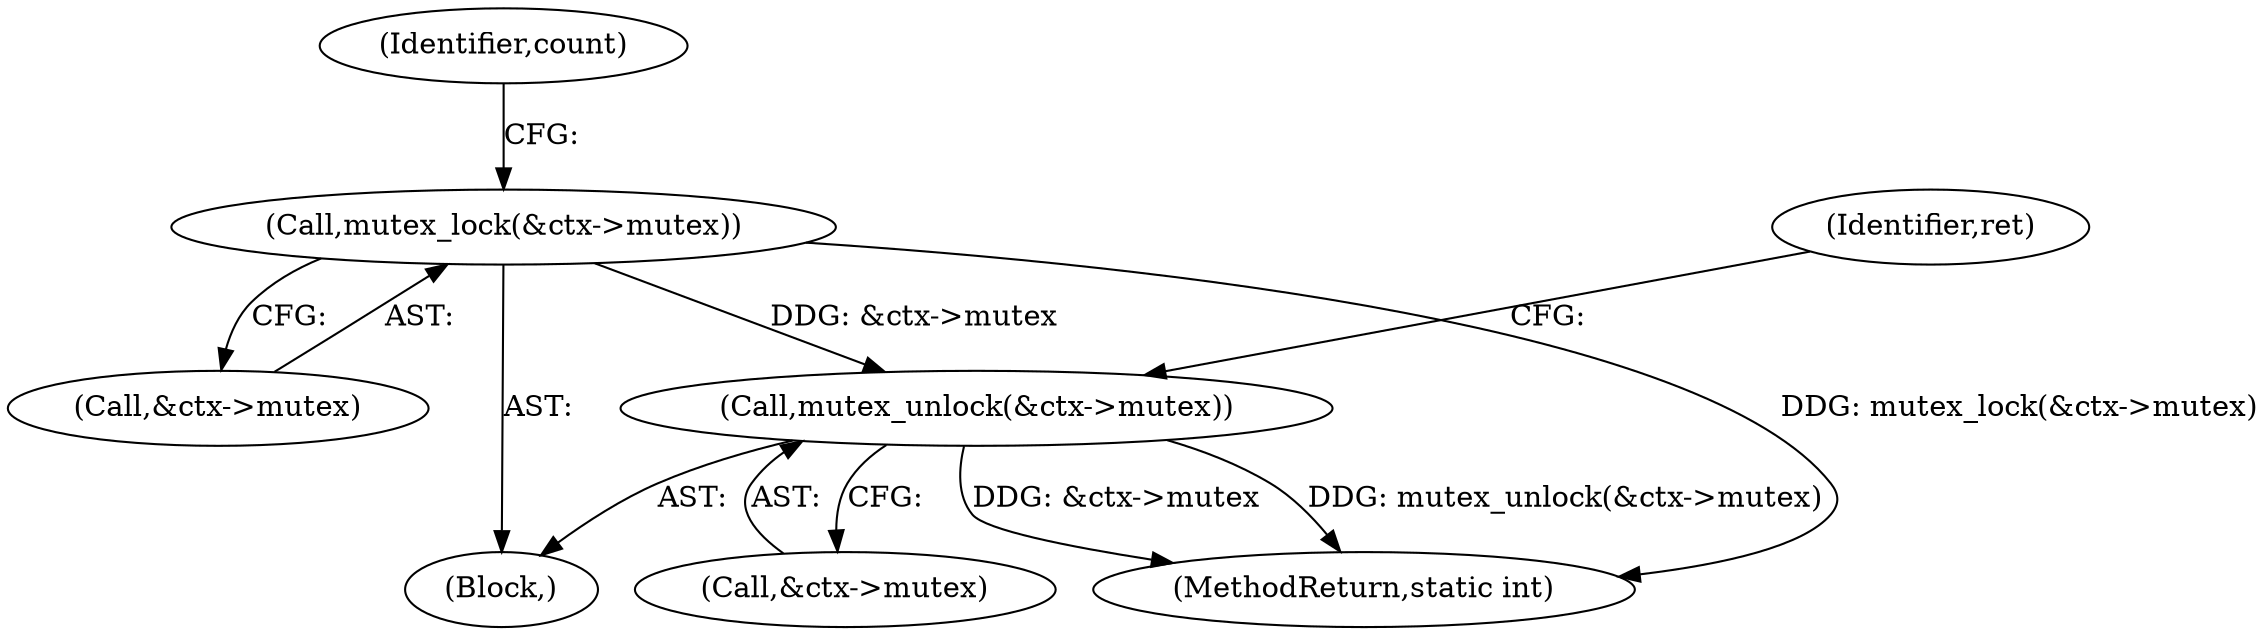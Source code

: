 digraph "0_linux_f63a8daa5812afef4f06c962351687e1ff9ccb2b_4@pointer" {
"1000135" [label="(Call,mutex_lock(&ctx->mutex))"];
"1000259" [label="(Call,mutex_unlock(&ctx->mutex))"];
"1000135" [label="(Call,mutex_lock(&ctx->mutex))"];
"1000260" [label="(Call,&ctx->mutex)"];
"1000141" [label="(Identifier,count)"];
"1000104" [label="(Block,)"];
"1000136" [label="(Call,&ctx->mutex)"];
"1000265" [label="(Identifier,ret)"];
"1000266" [label="(MethodReturn,static int)"];
"1000259" [label="(Call,mutex_unlock(&ctx->mutex))"];
"1000135" -> "1000104"  [label="AST: "];
"1000135" -> "1000136"  [label="CFG: "];
"1000136" -> "1000135"  [label="AST: "];
"1000141" -> "1000135"  [label="CFG: "];
"1000135" -> "1000266"  [label="DDG: mutex_lock(&ctx->mutex)"];
"1000135" -> "1000259"  [label="DDG: &ctx->mutex"];
"1000259" -> "1000104"  [label="AST: "];
"1000259" -> "1000260"  [label="CFG: "];
"1000260" -> "1000259"  [label="AST: "];
"1000265" -> "1000259"  [label="CFG: "];
"1000259" -> "1000266"  [label="DDG: mutex_unlock(&ctx->mutex)"];
"1000259" -> "1000266"  [label="DDG: &ctx->mutex"];
}
